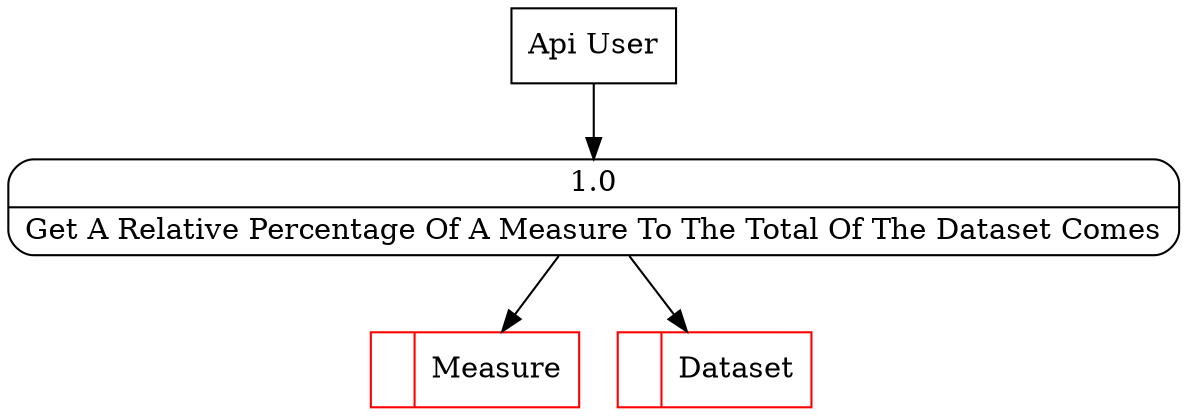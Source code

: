 digraph dfd2{ 
node[shape=record]
200 [label="<f0>  |<f1> Measure " color=red];
201 [label="<f0>  |<f1> Dataset " color=red];
202 [label="Api User" shape=box];
203 [label="{<f0> 1.0|<f1> Get A Relative Percentage Of A Measure To The Total Of The Dataset Comes }" shape=Mrecord];
202 -> 203
203 -> 200
203 -> 201
}